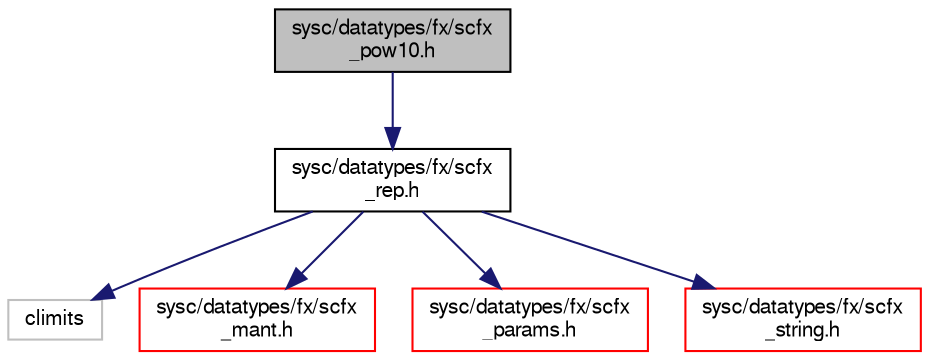 digraph "sysc/datatypes/fx/scfx_pow10.h"
{
  edge [fontname="FreeSans",fontsize="10",labelfontname="FreeSans",labelfontsize="10"];
  node [fontname="FreeSans",fontsize="10",shape=record];
  Node0 [label="sysc/datatypes/fx/scfx\l_pow10.h",height=0.2,width=0.4,color="black", fillcolor="grey75", style="filled", fontcolor="black"];
  Node0 -> Node1 [color="midnightblue",fontsize="10",style="solid",fontname="FreeSans"];
  Node1 [label="sysc/datatypes/fx/scfx\l_rep.h",height=0.2,width=0.4,color="black", fillcolor="white", style="filled",URL="$a00167.html"];
  Node1 -> Node2 [color="midnightblue",fontsize="10",style="solid",fontname="FreeSans"];
  Node2 [label="climits",height=0.2,width=0.4,color="grey75", fillcolor="white", style="filled"];
  Node1 -> Node3 [color="midnightblue",fontsize="10",style="solid",fontname="FreeSans"];
  Node3 [label="sysc/datatypes/fx/scfx\l_mant.h",height=0.2,width=0.4,color="red", fillcolor="white", style="filled",URL="$a00155.html"];
  Node1 -> Node29 [color="midnightblue",fontsize="10",style="solid",fontname="FreeSans"];
  Node29 [label="sysc/datatypes/fx/scfx\l_params.h",height=0.2,width=0.4,color="red", fillcolor="white", style="filled",URL="$a00161.html"];
  Node1 -> Node49 [color="midnightblue",fontsize="10",style="solid",fontname="FreeSans"];
  Node49 [label="sysc/datatypes/fx/scfx\l_string.h",height=0.2,width=0.4,color="red", fillcolor="white", style="filled",URL="$a00170.html"];
}

